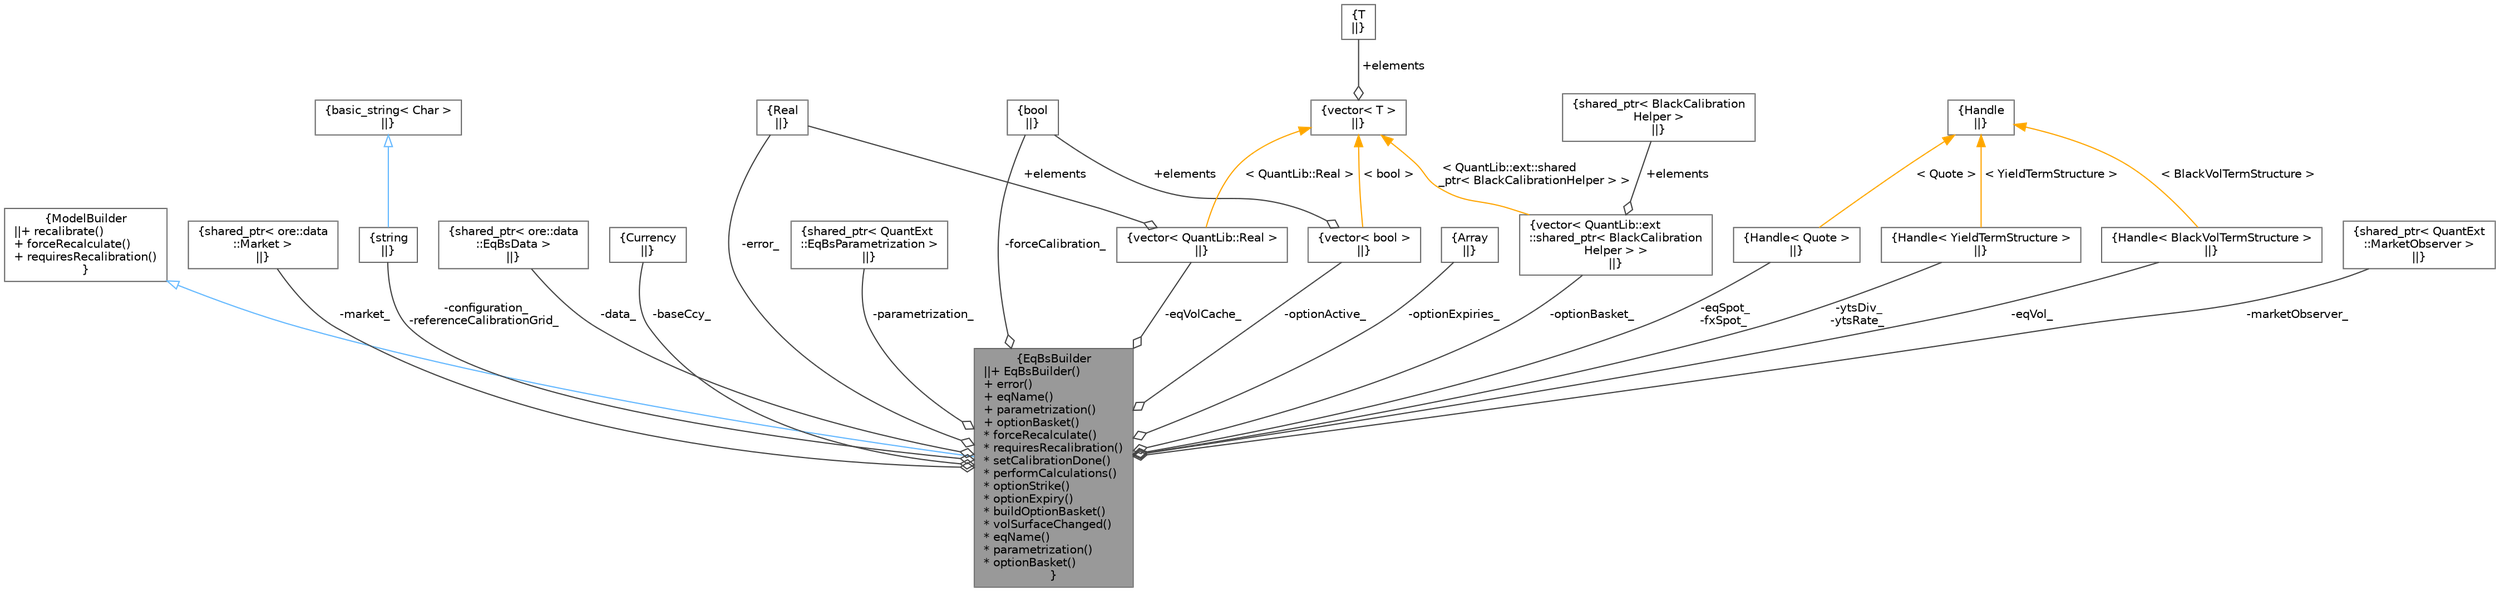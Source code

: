 digraph "EqBsBuilder"
{
 // INTERACTIVE_SVG=YES
 // LATEX_PDF_SIZE
  bgcolor="transparent";
  edge [fontname=Helvetica,fontsize=10,labelfontname=Helvetica,labelfontsize=10];
  node [fontname=Helvetica,fontsize=10,shape=box,height=0.2,width=0.4];
  Node1 [label="{EqBsBuilder\n||+ EqBsBuilder()\l+ error()\l+ eqName()\l+ parametrization()\l+ optionBasket()\l* forceRecalculate()\l* requiresRecalibration()\l* setCalibrationDone()\l* performCalculations()\l* optionStrike()\l* optionExpiry()\l* buildOptionBasket()\l* volSurfaceChanged()\l* eqName()\l* parametrization()\l* optionBasket()\l}",height=0.2,width=0.4,color="gray40", fillcolor="grey60", style="filled", fontcolor="black",tooltip="Builder for a Lognormal EQ model component."];
  Node2 -> Node1 [dir="back",color="steelblue1",style="solid",arrowtail="onormal"];
  Node2 [label="{ModelBuilder\n||+ recalibrate()\l+ forceRecalculate()\l+ requiresRecalibration()\l}",height=0.2,width=0.4,color="gray40", fillcolor="white", style="filled",URL="C:/dev/ORE/documentation/QuantExt/doc/quantext.tag$class_quant_ext_1_1_model_builder.html",tooltip=" "];
  Node3 -> Node1 [color="grey25",style="solid",label=" -market_" ,arrowhead="odiamond"];
  Node3 [label="{shared_ptr\< ore::data\l::Market \>\n||}",height=0.2,width=0.4,color="gray40", fillcolor="white", style="filled",tooltip=" "];
  Node4 -> Node1 [color="grey25",style="solid",label=" -configuration_\n-referenceCalibrationGrid_" ,arrowhead="odiamond"];
  Node4 [label="{string\n||}",height=0.2,width=0.4,color="gray40", fillcolor="white", style="filled",tooltip=" "];
  Node5 -> Node4 [dir="back",color="steelblue1",style="solid",arrowtail="onormal"];
  Node5 [label="{basic_string\< Char \>\n||}",height=0.2,width=0.4,color="gray40", fillcolor="white", style="filled",tooltip=" "];
  Node6 -> Node1 [color="grey25",style="solid",label=" -data_" ,arrowhead="odiamond"];
  Node6 [label="{shared_ptr\< ore::data\l::EqBsData \>\n||}",height=0.2,width=0.4,color="gray40", fillcolor="white", style="filled",tooltip=" "];
  Node7 -> Node1 [color="grey25",style="solid",label=" -baseCcy_" ,arrowhead="odiamond"];
  Node7 [label="{Currency\n||}",height=0.2,width=0.4,color="gray40", fillcolor="white", style="filled",tooltip=" "];
  Node8 -> Node1 [color="grey25",style="solid",label=" -error_" ,arrowhead="odiamond"];
  Node8 [label="{Real\n||}",height=0.2,width=0.4,color="gray40", fillcolor="white", style="filled",tooltip=" "];
  Node9 -> Node1 [color="grey25",style="solid",label=" -parametrization_" ,arrowhead="odiamond"];
  Node9 [label="{shared_ptr\< QuantExt\l::EqBsParametrization \>\n||}",height=0.2,width=0.4,color="gray40", fillcolor="white", style="filled",tooltip=" "];
  Node10 -> Node1 [color="grey25",style="solid",label=" -optionActive_" ,arrowhead="odiamond"];
  Node10 [label="{vector\< bool \>\n||}",height=0.2,width=0.4,color="gray40", fillcolor="white", style="filled",tooltip=" "];
  Node11 -> Node10 [color="grey25",style="solid",label=" +elements" ,arrowhead="odiamond"];
  Node11 [label="{bool\n||}",height=0.2,width=0.4,color="gray40", fillcolor="white", style="filled",URL="$classbool.html",tooltip=" "];
  Node12 -> Node10 [dir="back",color="orange",style="solid",label=" \< bool \>" ];
  Node12 [label="{vector\< T \>\n||}",height=0.2,width=0.4,color="gray40", fillcolor="white", style="filled",tooltip=" "];
  Node13 -> Node12 [color="grey25",style="solid",label=" +elements" ,arrowhead="odiamond"];
  Node13 [label="{T\n||}",height=0.2,width=0.4,color="gray40", fillcolor="white", style="filled",tooltip=" "];
  Node14 -> Node1 [color="grey25",style="solid",label=" -optionBasket_" ,arrowhead="odiamond"];
  Node14 [label="{vector\< QuantLib::ext\l::shared_ptr\< BlackCalibration\lHelper \> \>\n||}",height=0.2,width=0.4,color="gray40", fillcolor="white", style="filled",tooltip=" "];
  Node15 -> Node14 [color="grey25",style="solid",label=" +elements" ,arrowhead="odiamond"];
  Node15 [label="{shared_ptr\< BlackCalibration\lHelper \>\n||}",height=0.2,width=0.4,color="gray40", fillcolor="white", style="filled",tooltip=" "];
  Node12 -> Node14 [dir="back",color="orange",style="solid",label=" \< QuantLib::ext::shared\l_ptr\< BlackCalibrationHelper \> \>" ];
  Node16 -> Node1 [color="grey25",style="solid",label=" -optionExpiries_" ,arrowhead="odiamond"];
  Node16 [label="{Array\n||}",height=0.2,width=0.4,color="gray40", fillcolor="white", style="filled",tooltip=" "];
  Node17 -> Node1 [color="grey25",style="solid",label=" -eqSpot_\n-fxSpot_" ,arrowhead="odiamond"];
  Node17 [label="{Handle\< Quote \>\n||}",height=0.2,width=0.4,color="gray40", fillcolor="white", style="filled",tooltip=" "];
  Node18 -> Node17 [dir="back",color="orange",style="solid",label=" \< Quote \>" ];
  Node18 [label="{Handle\n||}",height=0.2,width=0.4,color="gray40", fillcolor="white", style="filled",tooltip=" "];
  Node19 -> Node1 [color="grey25",style="solid",label=" -ytsDiv_\n-ytsRate_" ,arrowhead="odiamond"];
  Node19 [label="{Handle\< YieldTermStructure \>\n||}",height=0.2,width=0.4,color="gray40", fillcolor="white", style="filled",tooltip=" "];
  Node18 -> Node19 [dir="back",color="orange",style="solid",label=" \< YieldTermStructure \>" ];
  Node20 -> Node1 [color="grey25",style="solid",label=" -eqVol_" ,arrowhead="odiamond"];
  Node20 [label="{Handle\< BlackVolTermStructure \>\n||}",height=0.2,width=0.4,color="gray40", fillcolor="white", style="filled",tooltip=" "];
  Node18 -> Node20 [dir="back",color="orange",style="solid",label=" \< BlackVolTermStructure \>" ];
  Node21 -> Node1 [color="grey25",style="solid",label=" -eqVolCache_" ,arrowhead="odiamond"];
  Node21 [label="{vector\< QuantLib::Real \>\n||}",height=0.2,width=0.4,color="gray40", fillcolor="white", style="filled",tooltip=" "];
  Node8 -> Node21 [color="grey25",style="solid",label=" +elements" ,arrowhead="odiamond"];
  Node12 -> Node21 [dir="back",color="orange",style="solid",label=" \< QuantLib::Real \>" ];
  Node11 -> Node1 [color="grey25",style="solid",label=" -forceCalibration_" ,arrowhead="odiamond"];
  Node22 -> Node1 [color="grey25",style="solid",label=" -marketObserver_" ,arrowhead="odiamond"];
  Node22 [label="{shared_ptr\< QuantExt\l::MarketObserver \>\n||}",height=0.2,width=0.4,color="gray40", fillcolor="white", style="filled",tooltip=" "];
}
